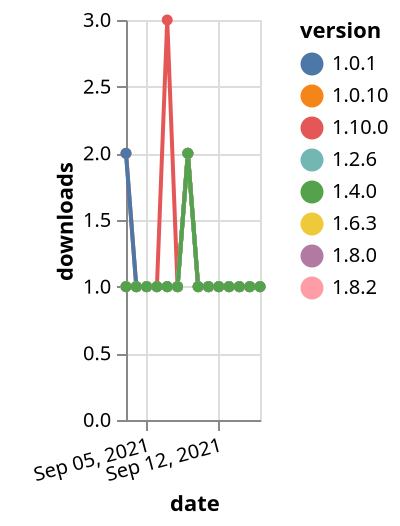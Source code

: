 {"$schema": "https://vega.github.io/schema/vega-lite/v5.json", "description": "A simple bar chart with embedded data.", "data": {"values": [{"date": "2021-09-03", "total": 160, "delta": 1, "version": "1.8.0"}, {"date": "2021-09-04", "total": 161, "delta": 1, "version": "1.8.0"}, {"date": "2021-09-05", "total": 162, "delta": 1, "version": "1.8.0"}, {"date": "2021-09-06", "total": 163, "delta": 1, "version": "1.8.0"}, {"date": "2021-09-07", "total": 164, "delta": 1, "version": "1.8.0"}, {"date": "2021-09-08", "total": 165, "delta": 1, "version": "1.8.0"}, {"date": "2021-09-09", "total": 167, "delta": 2, "version": "1.8.0"}, {"date": "2021-09-10", "total": 168, "delta": 1, "version": "1.8.0"}, {"date": "2021-09-11", "total": 169, "delta": 1, "version": "1.8.0"}, {"date": "2021-09-12", "total": 170, "delta": 1, "version": "1.8.0"}, {"date": "2021-09-13", "total": 171, "delta": 1, "version": "1.8.0"}, {"date": "2021-09-14", "total": 172, "delta": 1, "version": "1.8.0"}, {"date": "2021-09-15", "total": 173, "delta": 1, "version": "1.8.0"}, {"date": "2021-09-16", "total": 174, "delta": 1, "version": "1.8.0"}, {"date": "2021-09-03", "total": 255, "delta": 1, "version": "1.0.10"}, {"date": "2021-09-04", "total": 256, "delta": 1, "version": "1.0.10"}, {"date": "2021-09-05", "total": 257, "delta": 1, "version": "1.0.10"}, {"date": "2021-09-06", "total": 258, "delta": 1, "version": "1.0.10"}, {"date": "2021-09-07", "total": 259, "delta": 1, "version": "1.0.10"}, {"date": "2021-09-08", "total": 260, "delta": 1, "version": "1.0.10"}, {"date": "2021-09-09", "total": 262, "delta": 2, "version": "1.0.10"}, {"date": "2021-09-10", "total": 263, "delta": 1, "version": "1.0.10"}, {"date": "2021-09-11", "total": 264, "delta": 1, "version": "1.0.10"}, {"date": "2021-09-12", "total": 265, "delta": 1, "version": "1.0.10"}, {"date": "2021-09-13", "total": 266, "delta": 1, "version": "1.0.10"}, {"date": "2021-09-14", "total": 267, "delta": 1, "version": "1.0.10"}, {"date": "2021-09-15", "total": 268, "delta": 1, "version": "1.0.10"}, {"date": "2021-09-16", "total": 269, "delta": 1, "version": "1.0.10"}, {"date": "2021-09-03", "total": 126, "delta": 2, "version": "1.10.0"}, {"date": "2021-09-04", "total": 127, "delta": 1, "version": "1.10.0"}, {"date": "2021-09-05", "total": 128, "delta": 1, "version": "1.10.0"}, {"date": "2021-09-06", "total": 129, "delta": 1, "version": "1.10.0"}, {"date": "2021-09-07", "total": 132, "delta": 3, "version": "1.10.0"}, {"date": "2021-09-08", "total": 133, "delta": 1, "version": "1.10.0"}, {"date": "2021-09-09", "total": 135, "delta": 2, "version": "1.10.0"}, {"date": "2021-09-10", "total": 136, "delta": 1, "version": "1.10.0"}, {"date": "2021-09-11", "total": 137, "delta": 1, "version": "1.10.0"}, {"date": "2021-09-12", "total": 138, "delta": 1, "version": "1.10.0"}, {"date": "2021-09-13", "total": 139, "delta": 1, "version": "1.10.0"}, {"date": "2021-09-14", "total": 140, "delta": 1, "version": "1.10.0"}, {"date": "2021-09-15", "total": 141, "delta": 1, "version": "1.10.0"}, {"date": "2021-09-16", "total": 142, "delta": 1, "version": "1.10.0"}, {"date": "2021-09-03", "total": 179, "delta": 1, "version": "1.6.3"}, {"date": "2021-09-04", "total": 180, "delta": 1, "version": "1.6.3"}, {"date": "2021-09-05", "total": 181, "delta": 1, "version": "1.6.3"}, {"date": "2021-09-06", "total": 182, "delta": 1, "version": "1.6.3"}, {"date": "2021-09-07", "total": 183, "delta": 1, "version": "1.6.3"}, {"date": "2021-09-08", "total": 184, "delta": 1, "version": "1.6.3"}, {"date": "2021-09-09", "total": 186, "delta": 2, "version": "1.6.3"}, {"date": "2021-09-10", "total": 187, "delta": 1, "version": "1.6.3"}, {"date": "2021-09-11", "total": 188, "delta": 1, "version": "1.6.3"}, {"date": "2021-09-12", "total": 189, "delta": 1, "version": "1.6.3"}, {"date": "2021-09-13", "total": 190, "delta": 1, "version": "1.6.3"}, {"date": "2021-09-14", "total": 191, "delta": 1, "version": "1.6.3"}, {"date": "2021-09-15", "total": 192, "delta": 1, "version": "1.6.3"}, {"date": "2021-09-16", "total": 193, "delta": 1, "version": "1.6.3"}, {"date": "2021-09-03", "total": 259, "delta": 2, "version": "1.0.1"}, {"date": "2021-09-04", "total": 260, "delta": 1, "version": "1.0.1"}, {"date": "2021-09-05", "total": 261, "delta": 1, "version": "1.0.1"}, {"date": "2021-09-06", "total": 262, "delta": 1, "version": "1.0.1"}, {"date": "2021-09-07", "total": 263, "delta": 1, "version": "1.0.1"}, {"date": "2021-09-08", "total": 264, "delta": 1, "version": "1.0.1"}, {"date": "2021-09-09", "total": 266, "delta": 2, "version": "1.0.1"}, {"date": "2021-09-10", "total": 267, "delta": 1, "version": "1.0.1"}, {"date": "2021-09-11", "total": 268, "delta": 1, "version": "1.0.1"}, {"date": "2021-09-12", "total": 269, "delta": 1, "version": "1.0.1"}, {"date": "2021-09-13", "total": 270, "delta": 1, "version": "1.0.1"}, {"date": "2021-09-14", "total": 271, "delta": 1, "version": "1.0.1"}, {"date": "2021-09-15", "total": 272, "delta": 1, "version": "1.0.1"}, {"date": "2021-09-16", "total": 273, "delta": 1, "version": "1.0.1"}, {"date": "2021-09-03", "total": 141, "delta": 1, "version": "1.8.2"}, {"date": "2021-09-04", "total": 142, "delta": 1, "version": "1.8.2"}, {"date": "2021-09-05", "total": 143, "delta": 1, "version": "1.8.2"}, {"date": "2021-09-06", "total": 144, "delta": 1, "version": "1.8.2"}, {"date": "2021-09-07", "total": 145, "delta": 1, "version": "1.8.2"}, {"date": "2021-09-08", "total": 146, "delta": 1, "version": "1.8.2"}, {"date": "2021-09-09", "total": 148, "delta": 2, "version": "1.8.2"}, {"date": "2021-09-10", "total": 149, "delta": 1, "version": "1.8.2"}, {"date": "2021-09-11", "total": 150, "delta": 1, "version": "1.8.2"}, {"date": "2021-09-12", "total": 151, "delta": 1, "version": "1.8.2"}, {"date": "2021-09-13", "total": 152, "delta": 1, "version": "1.8.2"}, {"date": "2021-09-14", "total": 153, "delta": 1, "version": "1.8.2"}, {"date": "2021-09-15", "total": 154, "delta": 1, "version": "1.8.2"}, {"date": "2021-09-16", "total": 155, "delta": 1, "version": "1.8.2"}, {"date": "2021-09-03", "total": 203, "delta": 1, "version": "1.2.6"}, {"date": "2021-09-04", "total": 204, "delta": 1, "version": "1.2.6"}, {"date": "2021-09-05", "total": 205, "delta": 1, "version": "1.2.6"}, {"date": "2021-09-06", "total": 206, "delta": 1, "version": "1.2.6"}, {"date": "2021-09-07", "total": 207, "delta": 1, "version": "1.2.6"}, {"date": "2021-09-08", "total": 208, "delta": 1, "version": "1.2.6"}, {"date": "2021-09-09", "total": 210, "delta": 2, "version": "1.2.6"}, {"date": "2021-09-10", "total": 211, "delta": 1, "version": "1.2.6"}, {"date": "2021-09-11", "total": 212, "delta": 1, "version": "1.2.6"}, {"date": "2021-09-12", "total": 213, "delta": 1, "version": "1.2.6"}, {"date": "2021-09-13", "total": 214, "delta": 1, "version": "1.2.6"}, {"date": "2021-09-14", "total": 215, "delta": 1, "version": "1.2.6"}, {"date": "2021-09-15", "total": 216, "delta": 1, "version": "1.2.6"}, {"date": "2021-09-16", "total": 217, "delta": 1, "version": "1.2.6"}, {"date": "2021-09-03", "total": 198, "delta": 1, "version": "1.4.0"}, {"date": "2021-09-04", "total": 199, "delta": 1, "version": "1.4.0"}, {"date": "2021-09-05", "total": 200, "delta": 1, "version": "1.4.0"}, {"date": "2021-09-06", "total": 201, "delta": 1, "version": "1.4.0"}, {"date": "2021-09-07", "total": 202, "delta": 1, "version": "1.4.0"}, {"date": "2021-09-08", "total": 203, "delta": 1, "version": "1.4.0"}, {"date": "2021-09-09", "total": 205, "delta": 2, "version": "1.4.0"}, {"date": "2021-09-10", "total": 206, "delta": 1, "version": "1.4.0"}, {"date": "2021-09-11", "total": 207, "delta": 1, "version": "1.4.0"}, {"date": "2021-09-12", "total": 208, "delta": 1, "version": "1.4.0"}, {"date": "2021-09-13", "total": 209, "delta": 1, "version": "1.4.0"}, {"date": "2021-09-14", "total": 210, "delta": 1, "version": "1.4.0"}, {"date": "2021-09-15", "total": 211, "delta": 1, "version": "1.4.0"}, {"date": "2021-09-16", "total": 212, "delta": 1, "version": "1.4.0"}]}, "width": "container", "mark": {"type": "line", "point": {"filled": true}}, "encoding": {"x": {"field": "date", "type": "temporal", "timeUnit": "yearmonthdate", "title": "date", "axis": {"labelAngle": -15}}, "y": {"field": "delta", "type": "quantitative", "title": "downloads"}, "color": {"field": "version", "type": "nominal"}, "tooltip": {"field": "delta"}}}